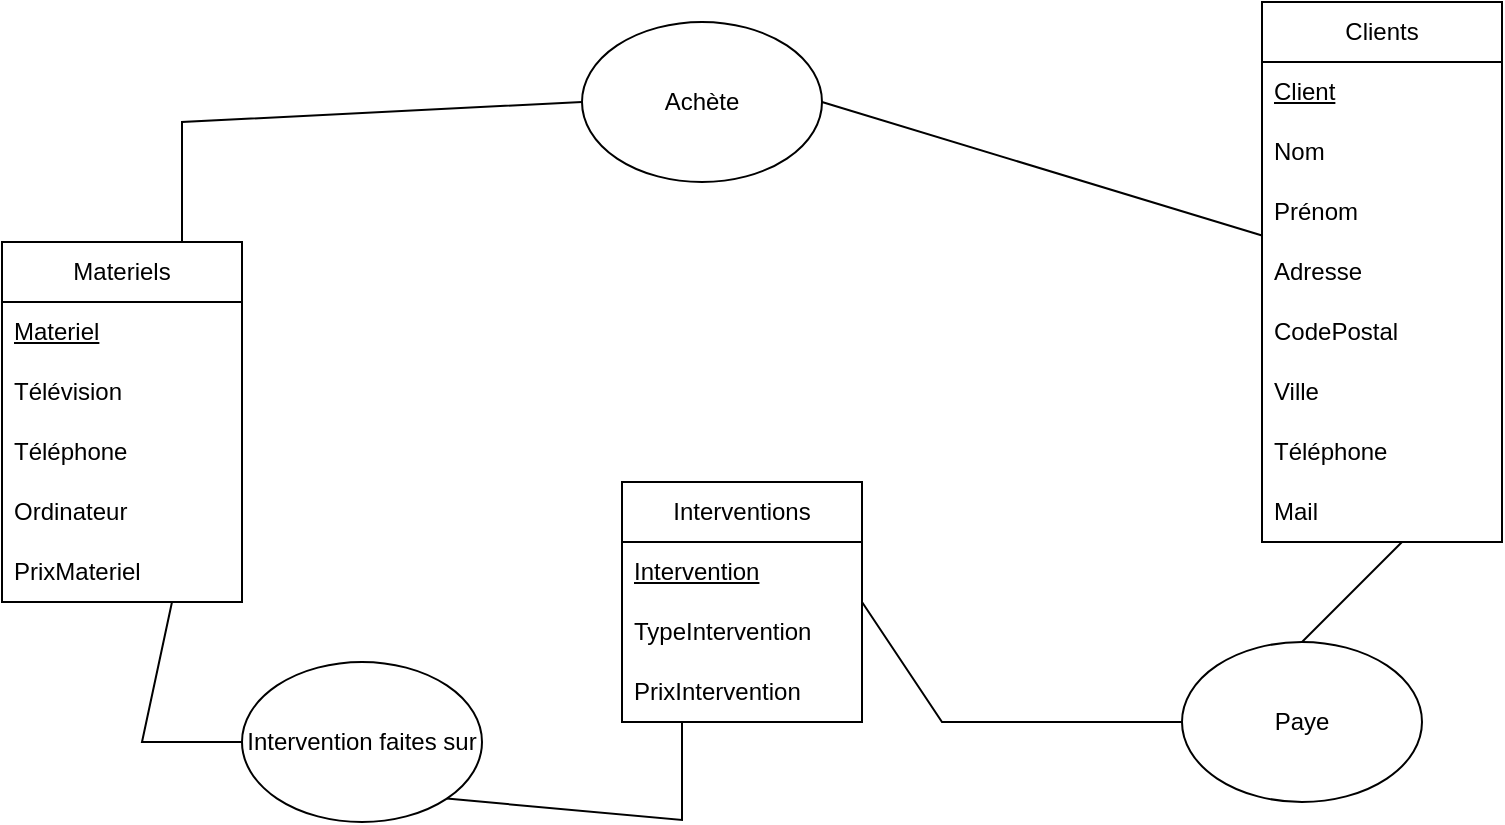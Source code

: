 <mxfile version="21.6.3" type="onedrive" pages="2">
  <diagram id="bicKf4cbVVsq7q_7BcGE" name="Page-2">
    <mxGraphModel dx="1293" dy="578" grid="1" gridSize="10" guides="1" tooltips="1" connect="1" arrows="1" fold="1" page="1" pageScale="1" pageWidth="827" pageHeight="1169" math="0" shadow="0">
      <root>
        <mxCell id="0" />
        <mxCell id="1" parent="0" />
        <mxCell id="FRETqe36La-RbUftxrlO-5" value="Interventions" style="swimlane;fontStyle=0;childLayout=stackLayout;horizontal=1;startSize=30;horizontalStack=0;resizeParent=1;resizeParentMax=0;resizeLast=0;collapsible=1;marginBottom=0;whiteSpace=wrap;html=1;" vertex="1" parent="1">
          <mxGeometry x="320" y="360" width="120" height="120" as="geometry" />
        </mxCell>
        <mxCell id="FRETqe36La-RbUftxrlO-30" value="&lt;u&gt;Intervention&lt;/u&gt;" style="text;strokeColor=none;fillColor=none;align=left;verticalAlign=middle;spacingLeft=4;spacingRight=4;overflow=hidden;points=[[0,0.5],[1,0.5]];portConstraint=eastwest;rotatable=0;whiteSpace=wrap;html=1;" vertex="1" parent="FRETqe36La-RbUftxrlO-5">
          <mxGeometry y="30" width="120" height="30" as="geometry" />
        </mxCell>
        <mxCell id="FRETqe36La-RbUftxrlO-6" value="TypeIntervention" style="text;strokeColor=none;fillColor=none;align=left;verticalAlign=middle;spacingLeft=4;spacingRight=4;overflow=hidden;points=[[0,0.5],[1,0.5]];portConstraint=eastwest;rotatable=0;whiteSpace=wrap;html=1;" vertex="1" parent="FRETqe36La-RbUftxrlO-5">
          <mxGeometry y="60" width="120" height="30" as="geometry" />
        </mxCell>
        <mxCell id="FRETqe36La-RbUftxrlO-7" value="PrixIntervention" style="text;strokeColor=none;fillColor=none;align=left;verticalAlign=middle;spacingLeft=4;spacingRight=4;overflow=hidden;points=[[0,0.5],[1,0.5]];portConstraint=eastwest;rotatable=0;whiteSpace=wrap;html=1;" vertex="1" parent="FRETqe36La-RbUftxrlO-5">
          <mxGeometry y="90" width="120" height="30" as="geometry" />
        </mxCell>
        <mxCell id="FRETqe36La-RbUftxrlO-9" value="Clients" style="swimlane;fontStyle=0;childLayout=stackLayout;horizontal=1;startSize=30;horizontalStack=0;resizeParent=1;resizeParentMax=0;resizeLast=0;collapsible=1;marginBottom=0;whiteSpace=wrap;html=1;" vertex="1" parent="1">
          <mxGeometry x="640" y="120" width="120" height="270" as="geometry" />
        </mxCell>
        <mxCell id="FRETqe36La-RbUftxrlO-32" value="&lt;u&gt;Client&lt;/u&gt;" style="text;strokeColor=none;fillColor=none;align=left;verticalAlign=middle;spacingLeft=4;spacingRight=4;overflow=hidden;points=[[0,0.5],[1,0.5]];portConstraint=eastwest;rotatable=0;whiteSpace=wrap;html=1;" vertex="1" parent="FRETqe36La-RbUftxrlO-9">
          <mxGeometry y="30" width="120" height="30" as="geometry" />
        </mxCell>
        <mxCell id="FRETqe36La-RbUftxrlO-10" value="Nom" style="text;strokeColor=none;fillColor=none;align=left;verticalAlign=middle;spacingLeft=4;spacingRight=4;overflow=hidden;points=[[0,0.5],[1,0.5]];portConstraint=eastwest;rotatable=0;whiteSpace=wrap;html=1;" vertex="1" parent="FRETqe36La-RbUftxrlO-9">
          <mxGeometry y="60" width="120" height="30" as="geometry" />
        </mxCell>
        <mxCell id="FRETqe36La-RbUftxrlO-11" value="Prénom" style="text;strokeColor=none;fillColor=none;align=left;verticalAlign=middle;spacingLeft=4;spacingRight=4;overflow=hidden;points=[[0,0.5],[1,0.5]];portConstraint=eastwest;rotatable=0;whiteSpace=wrap;html=1;" vertex="1" parent="FRETqe36La-RbUftxrlO-9">
          <mxGeometry y="90" width="120" height="30" as="geometry" />
        </mxCell>
        <mxCell id="FRETqe36La-RbUftxrlO-12" value="Adresse" style="text;strokeColor=none;fillColor=none;align=left;verticalAlign=middle;spacingLeft=4;spacingRight=4;overflow=hidden;points=[[0,0.5],[1,0.5]];portConstraint=eastwest;rotatable=0;whiteSpace=wrap;html=1;" vertex="1" parent="FRETqe36La-RbUftxrlO-9">
          <mxGeometry y="120" width="120" height="30" as="geometry" />
        </mxCell>
        <mxCell id="FRETqe36La-RbUftxrlO-21" value="CodePostal" style="text;strokeColor=none;fillColor=none;align=left;verticalAlign=middle;spacingLeft=4;spacingRight=4;overflow=hidden;points=[[0,0.5],[1,0.5]];portConstraint=eastwest;rotatable=0;whiteSpace=wrap;html=1;" vertex="1" parent="FRETqe36La-RbUftxrlO-9">
          <mxGeometry y="150" width="120" height="30" as="geometry" />
        </mxCell>
        <mxCell id="FRETqe36La-RbUftxrlO-20" value="Ville" style="text;strokeColor=none;fillColor=none;align=left;verticalAlign=middle;spacingLeft=4;spacingRight=4;overflow=hidden;points=[[0,0.5],[1,0.5]];portConstraint=eastwest;rotatable=0;whiteSpace=wrap;html=1;" vertex="1" parent="FRETqe36La-RbUftxrlO-9">
          <mxGeometry y="180" width="120" height="30" as="geometry" />
        </mxCell>
        <mxCell id="FRETqe36La-RbUftxrlO-19" value="Téléphone" style="text;strokeColor=none;fillColor=none;align=left;verticalAlign=middle;spacingLeft=4;spacingRight=4;overflow=hidden;points=[[0,0.5],[1,0.5]];portConstraint=eastwest;rotatable=0;whiteSpace=wrap;html=1;" vertex="1" parent="FRETqe36La-RbUftxrlO-9">
          <mxGeometry y="210" width="120" height="30" as="geometry" />
        </mxCell>
        <mxCell id="FRETqe36La-RbUftxrlO-17" value="Mail" style="text;strokeColor=none;fillColor=none;align=left;verticalAlign=middle;spacingLeft=4;spacingRight=4;overflow=hidden;points=[[0,0.5],[1,0.5]];portConstraint=eastwest;rotatable=0;whiteSpace=wrap;html=1;" vertex="1" parent="FRETqe36La-RbUftxrlO-9">
          <mxGeometry y="240" width="120" height="30" as="geometry" />
        </mxCell>
        <mxCell id="FRETqe36La-RbUftxrlO-13" value="Materiels" style="swimlane;fontStyle=0;childLayout=stackLayout;horizontal=1;startSize=30;horizontalStack=0;resizeParent=1;resizeParentMax=0;resizeLast=0;collapsible=1;marginBottom=0;whiteSpace=wrap;html=1;" vertex="1" parent="1">
          <mxGeometry x="10" y="240" width="120" height="180" as="geometry" />
        </mxCell>
        <mxCell id="FRETqe36La-RbUftxrlO-31" value="&lt;u&gt;Materiel&lt;/u&gt;" style="text;strokeColor=none;fillColor=none;align=left;verticalAlign=middle;spacingLeft=4;spacingRight=4;overflow=hidden;points=[[0,0.5],[1,0.5]];portConstraint=eastwest;rotatable=0;whiteSpace=wrap;html=1;" vertex="1" parent="FRETqe36La-RbUftxrlO-13">
          <mxGeometry y="30" width="120" height="30" as="geometry" />
        </mxCell>
        <mxCell id="FRETqe36La-RbUftxrlO-14" value="Télévision" style="text;strokeColor=none;fillColor=none;align=left;verticalAlign=middle;spacingLeft=4;spacingRight=4;overflow=hidden;points=[[0,0.5],[1,0.5]];portConstraint=eastwest;rotatable=0;whiteSpace=wrap;html=1;" vertex="1" parent="FRETqe36La-RbUftxrlO-13">
          <mxGeometry y="60" width="120" height="30" as="geometry" />
        </mxCell>
        <mxCell id="FRETqe36La-RbUftxrlO-15" value="Téléphone" style="text;strokeColor=none;fillColor=none;align=left;verticalAlign=middle;spacingLeft=4;spacingRight=4;overflow=hidden;points=[[0,0.5],[1,0.5]];portConstraint=eastwest;rotatable=0;whiteSpace=wrap;html=1;" vertex="1" parent="FRETqe36La-RbUftxrlO-13">
          <mxGeometry y="90" width="120" height="30" as="geometry" />
        </mxCell>
        <mxCell id="FRETqe36La-RbUftxrlO-16" value="Ordinateur" style="text;strokeColor=none;fillColor=none;align=left;verticalAlign=middle;spacingLeft=4;spacingRight=4;overflow=hidden;points=[[0,0.5],[1,0.5]];portConstraint=eastwest;rotatable=0;whiteSpace=wrap;html=1;" vertex="1" parent="FRETqe36La-RbUftxrlO-13">
          <mxGeometry y="120" width="120" height="30" as="geometry" />
        </mxCell>
        <mxCell id="FRETqe36La-RbUftxrlO-8" value="PrixMateriel" style="text;strokeColor=none;fillColor=none;align=left;verticalAlign=middle;spacingLeft=4;spacingRight=4;overflow=hidden;points=[[0,0.5],[1,0.5]];portConstraint=eastwest;rotatable=0;whiteSpace=wrap;html=1;" vertex="1" parent="FRETqe36La-RbUftxrlO-13">
          <mxGeometry y="150" width="120" height="30" as="geometry" />
        </mxCell>
        <mxCell id="FRETqe36La-RbUftxrlO-22" value="Intervention faites sur" style="ellipse;whiteSpace=wrap;html=1;" vertex="1" parent="1">
          <mxGeometry x="130" y="450" width="120" height="80" as="geometry" />
        </mxCell>
        <mxCell id="FRETqe36La-RbUftxrlO-27" value="Paye" style="ellipse;whiteSpace=wrap;html=1;" vertex="1" parent="1">
          <mxGeometry x="600" y="440" width="120" height="80" as="geometry" />
        </mxCell>
        <mxCell id="FRETqe36La-RbUftxrlO-28" value="" style="endArrow=none;html=1;rounded=0;entryX=0;entryY=0.5;entryDx=0;entryDy=0;" edge="1" parent="1" target="FRETqe36La-RbUftxrlO-27">
          <mxGeometry width="50" height="50" relative="1" as="geometry">
            <mxPoint x="440" y="420" as="sourcePoint" />
            <mxPoint x="490" y="370" as="targetPoint" />
            <Array as="points">
              <mxPoint x="480" y="480" />
            </Array>
          </mxGeometry>
        </mxCell>
        <mxCell id="FRETqe36La-RbUftxrlO-33" value="" style="endArrow=none;html=1;rounded=0;" edge="1" parent="1">
          <mxGeometry width="50" height="50" relative="1" as="geometry">
            <mxPoint x="660" y="440" as="sourcePoint" />
            <mxPoint x="710" y="390" as="targetPoint" />
          </mxGeometry>
        </mxCell>
        <mxCell id="GEBvDA__RR-oLnDE1LHC-1" value="" style="endArrow=none;html=1;rounded=0;exitX=0;exitY=0.5;exitDx=0;exitDy=0;" edge="1" parent="1" source="FRETqe36La-RbUftxrlO-22">
          <mxGeometry width="50" height="50" relative="1" as="geometry">
            <mxPoint x="45" y="470" as="sourcePoint" />
            <mxPoint x="95" y="420" as="targetPoint" />
            <Array as="points">
              <mxPoint x="80" y="490" />
            </Array>
          </mxGeometry>
        </mxCell>
        <mxCell id="GEBvDA__RR-oLnDE1LHC-2" value="" style="endArrow=none;html=1;rounded=0;exitX=1;exitY=1;exitDx=0;exitDy=0;" edge="1" parent="1" source="FRETqe36La-RbUftxrlO-22">
          <mxGeometry width="50" height="50" relative="1" as="geometry">
            <mxPoint x="300" y="530" as="sourcePoint" />
            <mxPoint x="350" y="480" as="targetPoint" />
            <Array as="points">
              <mxPoint x="350" y="529" />
            </Array>
          </mxGeometry>
        </mxCell>
        <mxCell id="GEBvDA__RR-oLnDE1LHC-3" value="Achète" style="ellipse;whiteSpace=wrap;html=1;" vertex="1" parent="1">
          <mxGeometry x="300" y="130" width="120" height="80" as="geometry" />
        </mxCell>
        <mxCell id="GEBvDA__RR-oLnDE1LHC-4" value="" style="endArrow=none;html=1;rounded=0;entryX=0;entryY=0.5;entryDx=0;entryDy=0;" edge="1" parent="1" target="GEBvDA__RR-oLnDE1LHC-3">
          <mxGeometry width="50" height="50" relative="1" as="geometry">
            <mxPoint x="100" y="240" as="sourcePoint" />
            <mxPoint x="150" y="190" as="targetPoint" />
            <Array as="points">
              <mxPoint x="100" y="180" />
            </Array>
          </mxGeometry>
        </mxCell>
        <mxCell id="GEBvDA__RR-oLnDE1LHC-5" value="" style="endArrow=none;html=1;rounded=0;" edge="1" parent="1" target="FRETqe36La-RbUftxrlO-9">
          <mxGeometry width="50" height="50" relative="1" as="geometry">
            <mxPoint x="420" y="170" as="sourcePoint" />
            <mxPoint x="470" y="120" as="targetPoint" />
          </mxGeometry>
        </mxCell>
      </root>
    </mxGraphModel>
  </diagram>
  <diagram name="Copie de Page-2" id="iEe7nu2RWSBSLK1Qj-lf">
    <mxGraphModel dx="1477" dy="660" grid="1" gridSize="10" guides="1" tooltips="1" connect="1" arrows="1" fold="1" page="1" pageScale="1" pageWidth="827" pageHeight="1169" math="0" shadow="0">
      <root>
        <mxCell id="j5hvxmG-O9azTOmswFe8-0" />
        <mxCell id="j5hvxmG-O9azTOmswFe8-1" parent="j5hvxmG-O9azTOmswFe8-0" />
        <mxCell id="j5hvxmG-O9azTOmswFe8-2" value="Interventions" style="swimlane;fontStyle=0;childLayout=stackLayout;horizontal=1;startSize=30;horizontalStack=0;resizeParent=1;resizeParentMax=0;resizeLast=0;collapsible=1;marginBottom=0;whiteSpace=wrap;html=1;" vertex="1" parent="j5hvxmG-O9azTOmswFe8-1">
          <mxGeometry x="320" y="360" width="120" height="120" as="geometry" />
        </mxCell>
        <mxCell id="j5hvxmG-O9azTOmswFe8-3" value="&lt;u&gt;Intervention&lt;/u&gt;" style="text;strokeColor=none;fillColor=none;align=left;verticalAlign=middle;spacingLeft=4;spacingRight=4;overflow=hidden;points=[[0,0.5],[1,0.5]];portConstraint=eastwest;rotatable=0;whiteSpace=wrap;html=1;" vertex="1" parent="j5hvxmG-O9azTOmswFe8-2">
          <mxGeometry y="30" width="120" height="30" as="geometry" />
        </mxCell>
        <mxCell id="j5hvxmG-O9azTOmswFe8-4" value="TypeIntervention" style="text;strokeColor=none;fillColor=none;align=left;verticalAlign=middle;spacingLeft=4;spacingRight=4;overflow=hidden;points=[[0,0.5],[1,0.5]];portConstraint=eastwest;rotatable=0;whiteSpace=wrap;html=1;" vertex="1" parent="j5hvxmG-O9azTOmswFe8-2">
          <mxGeometry y="60" width="120" height="30" as="geometry" />
        </mxCell>
        <mxCell id="j5hvxmG-O9azTOmswFe8-5" value="PrixIntervention" style="text;strokeColor=none;fillColor=none;align=left;verticalAlign=middle;spacingLeft=4;spacingRight=4;overflow=hidden;points=[[0,0.5],[1,0.5]];portConstraint=eastwest;rotatable=0;whiteSpace=wrap;html=1;" vertex="1" parent="j5hvxmG-O9azTOmswFe8-2">
          <mxGeometry y="90" width="120" height="30" as="geometry" />
        </mxCell>
        <mxCell id="j5hvxmG-O9azTOmswFe8-6" value="Clients" style="swimlane;fontStyle=0;childLayout=stackLayout;horizontal=1;startSize=30;horizontalStack=0;resizeParent=1;resizeParentMax=0;resizeLast=0;collapsible=1;marginBottom=0;whiteSpace=wrap;html=1;" vertex="1" parent="j5hvxmG-O9azTOmswFe8-1">
          <mxGeometry x="640" y="120" width="120" height="270" as="geometry" />
        </mxCell>
        <mxCell id="j5hvxmG-O9azTOmswFe8-7" value="&lt;u&gt;Client&lt;/u&gt;" style="text;strokeColor=none;fillColor=none;align=left;verticalAlign=middle;spacingLeft=4;spacingRight=4;overflow=hidden;points=[[0,0.5],[1,0.5]];portConstraint=eastwest;rotatable=0;whiteSpace=wrap;html=1;" vertex="1" parent="j5hvxmG-O9azTOmswFe8-6">
          <mxGeometry y="30" width="120" height="30" as="geometry" />
        </mxCell>
        <mxCell id="j5hvxmG-O9azTOmswFe8-8" value="Nom" style="text;strokeColor=none;fillColor=none;align=left;verticalAlign=middle;spacingLeft=4;spacingRight=4;overflow=hidden;points=[[0,0.5],[1,0.5]];portConstraint=eastwest;rotatable=0;whiteSpace=wrap;html=1;" vertex="1" parent="j5hvxmG-O9azTOmswFe8-6">
          <mxGeometry y="60" width="120" height="30" as="geometry" />
        </mxCell>
        <mxCell id="j5hvxmG-O9azTOmswFe8-9" value="Prénom" style="text;strokeColor=none;fillColor=none;align=left;verticalAlign=middle;spacingLeft=4;spacingRight=4;overflow=hidden;points=[[0,0.5],[1,0.5]];portConstraint=eastwest;rotatable=0;whiteSpace=wrap;html=1;" vertex="1" parent="j5hvxmG-O9azTOmswFe8-6">
          <mxGeometry y="90" width="120" height="30" as="geometry" />
        </mxCell>
        <mxCell id="j5hvxmG-O9azTOmswFe8-10" value="Adresse" style="text;strokeColor=none;fillColor=none;align=left;verticalAlign=middle;spacingLeft=4;spacingRight=4;overflow=hidden;points=[[0,0.5],[1,0.5]];portConstraint=eastwest;rotatable=0;whiteSpace=wrap;html=1;" vertex="1" parent="j5hvxmG-O9azTOmswFe8-6">
          <mxGeometry y="120" width="120" height="30" as="geometry" />
        </mxCell>
        <mxCell id="j5hvxmG-O9azTOmswFe8-11" value="CodePostal" style="text;strokeColor=none;fillColor=none;align=left;verticalAlign=middle;spacingLeft=4;spacingRight=4;overflow=hidden;points=[[0,0.5],[1,0.5]];portConstraint=eastwest;rotatable=0;whiteSpace=wrap;html=1;" vertex="1" parent="j5hvxmG-O9azTOmswFe8-6">
          <mxGeometry y="150" width="120" height="30" as="geometry" />
        </mxCell>
        <mxCell id="j5hvxmG-O9azTOmswFe8-12" value="Ville" style="text;strokeColor=none;fillColor=none;align=left;verticalAlign=middle;spacingLeft=4;spacingRight=4;overflow=hidden;points=[[0,0.5],[1,0.5]];portConstraint=eastwest;rotatable=0;whiteSpace=wrap;html=1;" vertex="1" parent="j5hvxmG-O9azTOmswFe8-6">
          <mxGeometry y="180" width="120" height="30" as="geometry" />
        </mxCell>
        <mxCell id="j5hvxmG-O9azTOmswFe8-13" value="Téléphone" style="text;strokeColor=none;fillColor=none;align=left;verticalAlign=middle;spacingLeft=4;spacingRight=4;overflow=hidden;points=[[0,0.5],[1,0.5]];portConstraint=eastwest;rotatable=0;whiteSpace=wrap;html=1;" vertex="1" parent="j5hvxmG-O9azTOmswFe8-6">
          <mxGeometry y="210" width="120" height="30" as="geometry" />
        </mxCell>
        <mxCell id="j5hvxmG-O9azTOmswFe8-14" value="Mail" style="text;strokeColor=none;fillColor=none;align=left;verticalAlign=middle;spacingLeft=4;spacingRight=4;overflow=hidden;points=[[0,0.5],[1,0.5]];portConstraint=eastwest;rotatable=0;whiteSpace=wrap;html=1;" vertex="1" parent="j5hvxmG-O9azTOmswFe8-6">
          <mxGeometry y="240" width="120" height="30" as="geometry" />
        </mxCell>
        <mxCell id="j5hvxmG-O9azTOmswFe8-15" value="Materiels" style="swimlane;fontStyle=0;childLayout=stackLayout;horizontal=1;startSize=30;horizontalStack=0;resizeParent=1;resizeParentMax=0;resizeLast=0;collapsible=1;marginBottom=0;whiteSpace=wrap;html=1;" vertex="1" parent="j5hvxmG-O9azTOmswFe8-1">
          <mxGeometry x="10" y="240" width="120" height="180" as="geometry" />
        </mxCell>
        <mxCell id="j5hvxmG-O9azTOmswFe8-16" value="&lt;u&gt;Materiel&lt;/u&gt;" style="text;strokeColor=none;fillColor=none;align=left;verticalAlign=middle;spacingLeft=4;spacingRight=4;overflow=hidden;points=[[0,0.5],[1,0.5]];portConstraint=eastwest;rotatable=0;whiteSpace=wrap;html=1;" vertex="1" parent="j5hvxmG-O9azTOmswFe8-15">
          <mxGeometry y="30" width="120" height="30" as="geometry" />
        </mxCell>
        <mxCell id="j5hvxmG-O9azTOmswFe8-17" value="Télévision" style="text;strokeColor=none;fillColor=none;align=left;verticalAlign=middle;spacingLeft=4;spacingRight=4;overflow=hidden;points=[[0,0.5],[1,0.5]];portConstraint=eastwest;rotatable=0;whiteSpace=wrap;html=1;" vertex="1" parent="j5hvxmG-O9azTOmswFe8-15">
          <mxGeometry y="60" width="120" height="30" as="geometry" />
        </mxCell>
        <mxCell id="j5hvxmG-O9azTOmswFe8-18" value="Téléphone" style="text;strokeColor=none;fillColor=none;align=left;verticalAlign=middle;spacingLeft=4;spacingRight=4;overflow=hidden;points=[[0,0.5],[1,0.5]];portConstraint=eastwest;rotatable=0;whiteSpace=wrap;html=1;" vertex="1" parent="j5hvxmG-O9azTOmswFe8-15">
          <mxGeometry y="90" width="120" height="30" as="geometry" />
        </mxCell>
        <mxCell id="j5hvxmG-O9azTOmswFe8-19" value="Ordinateur" style="text;strokeColor=none;fillColor=none;align=left;verticalAlign=middle;spacingLeft=4;spacingRight=4;overflow=hidden;points=[[0,0.5],[1,0.5]];portConstraint=eastwest;rotatable=0;whiteSpace=wrap;html=1;" vertex="1" parent="j5hvxmG-O9azTOmswFe8-15">
          <mxGeometry y="120" width="120" height="30" as="geometry" />
        </mxCell>
        <mxCell id="j5hvxmG-O9azTOmswFe8-20" value="PrixMateriel" style="text;strokeColor=none;fillColor=none;align=left;verticalAlign=middle;spacingLeft=4;spacingRight=4;overflow=hidden;points=[[0,0.5],[1,0.5]];portConstraint=eastwest;rotatable=0;whiteSpace=wrap;html=1;" vertex="1" parent="j5hvxmG-O9azTOmswFe8-15">
          <mxGeometry y="150" width="120" height="30" as="geometry" />
        </mxCell>
        <mxCell id="0PSA8lH9xyfTpV-YQBoc-0" value="Lien MaterielsIntervention" style="swimlane;fontStyle=0;childLayout=stackLayout;horizontal=1;startSize=30;horizontalStack=0;resizeParent=1;resizeParentMax=0;resizeLast=0;collapsible=1;marginBottom=0;whiteSpace=wrap;html=1;" vertex="1" parent="j5hvxmG-O9azTOmswFe8-1">
          <mxGeometry x="120" y="460" width="140" height="120" as="geometry" />
        </mxCell>
        <mxCell id="0PSA8lH9xyfTpV-YQBoc-1" value="Intervention faite sur" style="text;strokeColor=none;fillColor=none;align=left;verticalAlign=middle;spacingLeft=4;spacingRight=4;overflow=hidden;points=[[0,0.5],[1,0.5]];portConstraint=eastwest;rotatable=0;whiteSpace=wrap;html=1;" vertex="1" parent="0PSA8lH9xyfTpV-YQBoc-0">
          <mxGeometry y="30" width="140" height="30" as="geometry" />
        </mxCell>
        <mxCell id="0PSA8lH9xyfTpV-YQBoc-2" value="#Materiel" style="text;strokeColor=none;fillColor=none;align=left;verticalAlign=middle;spacingLeft=4;spacingRight=4;overflow=hidden;points=[[0,0.5],[1,0.5]];portConstraint=eastwest;rotatable=0;whiteSpace=wrap;html=1;" vertex="1" parent="0PSA8lH9xyfTpV-YQBoc-0">
          <mxGeometry y="60" width="140" height="30" as="geometry" />
        </mxCell>
        <mxCell id="0PSA8lH9xyfTpV-YQBoc-3" value="#Interventions" style="text;strokeColor=none;fillColor=none;align=left;verticalAlign=middle;spacingLeft=4;spacingRight=4;overflow=hidden;points=[[0,0.5],[1,0.5]];portConstraint=eastwest;rotatable=0;whiteSpace=wrap;html=1;" vertex="1" parent="0PSA8lH9xyfTpV-YQBoc-0">
          <mxGeometry y="90" width="140" height="30" as="geometry" />
        </mxCell>
        <mxCell id="0PSA8lH9xyfTpV-YQBoc-4" value="Lien MaterielsClients" style="swimlane;fontStyle=0;childLayout=stackLayout;horizontal=1;startSize=30;horizontalStack=0;resizeParent=1;resizeParentMax=0;resizeLast=0;collapsible=1;marginBottom=0;whiteSpace=wrap;html=1;" vertex="1" parent="j5hvxmG-O9azTOmswFe8-1">
          <mxGeometry x="274" y="110" width="140" height="120" as="geometry" />
        </mxCell>
        <mxCell id="0PSA8lH9xyfTpV-YQBoc-5" value="Achete" style="text;strokeColor=none;fillColor=none;align=left;verticalAlign=middle;spacingLeft=4;spacingRight=4;overflow=hidden;points=[[0,0.5],[1,0.5]];portConstraint=eastwest;rotatable=0;whiteSpace=wrap;html=1;" vertex="1" parent="0PSA8lH9xyfTpV-YQBoc-4">
          <mxGeometry y="30" width="140" height="30" as="geometry" />
        </mxCell>
        <mxCell id="0PSA8lH9xyfTpV-YQBoc-6" value="#Materiel" style="text;strokeColor=none;fillColor=none;align=left;verticalAlign=middle;spacingLeft=4;spacingRight=4;overflow=hidden;points=[[0,0.5],[1,0.5]];portConstraint=eastwest;rotatable=0;whiteSpace=wrap;html=1;" vertex="1" parent="0PSA8lH9xyfTpV-YQBoc-4">
          <mxGeometry y="60" width="140" height="30" as="geometry" />
        </mxCell>
        <mxCell id="0PSA8lH9xyfTpV-YQBoc-7" value="#Client" style="text;strokeColor=none;fillColor=none;align=left;verticalAlign=middle;spacingLeft=4;spacingRight=4;overflow=hidden;points=[[0,0.5],[1,0.5]];portConstraint=eastwest;rotatable=0;whiteSpace=wrap;html=1;" vertex="1" parent="0PSA8lH9xyfTpV-YQBoc-4">
          <mxGeometry y="90" width="140" height="30" as="geometry" />
        </mxCell>
        <mxCell id="0PSA8lH9xyfTpV-YQBoc-8" value="LienInterventionsClients" style="swimlane;fontStyle=0;childLayout=stackLayout;horizontal=1;startSize=30;horizontalStack=0;resizeParent=1;resizeParentMax=0;resizeLast=0;collapsible=1;marginBottom=0;whiteSpace=wrap;html=1;" vertex="1" parent="j5hvxmG-O9azTOmswFe8-1">
          <mxGeometry x="530" y="430" width="140" height="120" as="geometry" />
        </mxCell>
        <mxCell id="0PSA8lH9xyfTpV-YQBoc-9" value="Paye" style="text;strokeColor=none;fillColor=none;align=left;verticalAlign=middle;spacingLeft=4;spacingRight=4;overflow=hidden;points=[[0,0.5],[1,0.5]];portConstraint=eastwest;rotatable=0;whiteSpace=wrap;html=1;" vertex="1" parent="0PSA8lH9xyfTpV-YQBoc-8">
          <mxGeometry y="30" width="140" height="30" as="geometry" />
        </mxCell>
        <mxCell id="0PSA8lH9xyfTpV-YQBoc-10" value="#Intervention" style="text;strokeColor=none;fillColor=none;align=left;verticalAlign=middle;spacingLeft=4;spacingRight=4;overflow=hidden;points=[[0,0.5],[1,0.5]];portConstraint=eastwest;rotatable=0;whiteSpace=wrap;html=1;" vertex="1" parent="0PSA8lH9xyfTpV-YQBoc-8">
          <mxGeometry y="60" width="140" height="30" as="geometry" />
        </mxCell>
        <mxCell id="0PSA8lH9xyfTpV-YQBoc-11" value="#Client" style="text;strokeColor=none;fillColor=none;align=left;verticalAlign=middle;spacingLeft=4;spacingRight=4;overflow=hidden;points=[[0,0.5],[1,0.5]];portConstraint=eastwest;rotatable=0;whiteSpace=wrap;html=1;" vertex="1" parent="0PSA8lH9xyfTpV-YQBoc-8">
          <mxGeometry y="90" width="140" height="30" as="geometry" />
        </mxCell>
      </root>
    </mxGraphModel>
  </diagram>
</mxfile>
